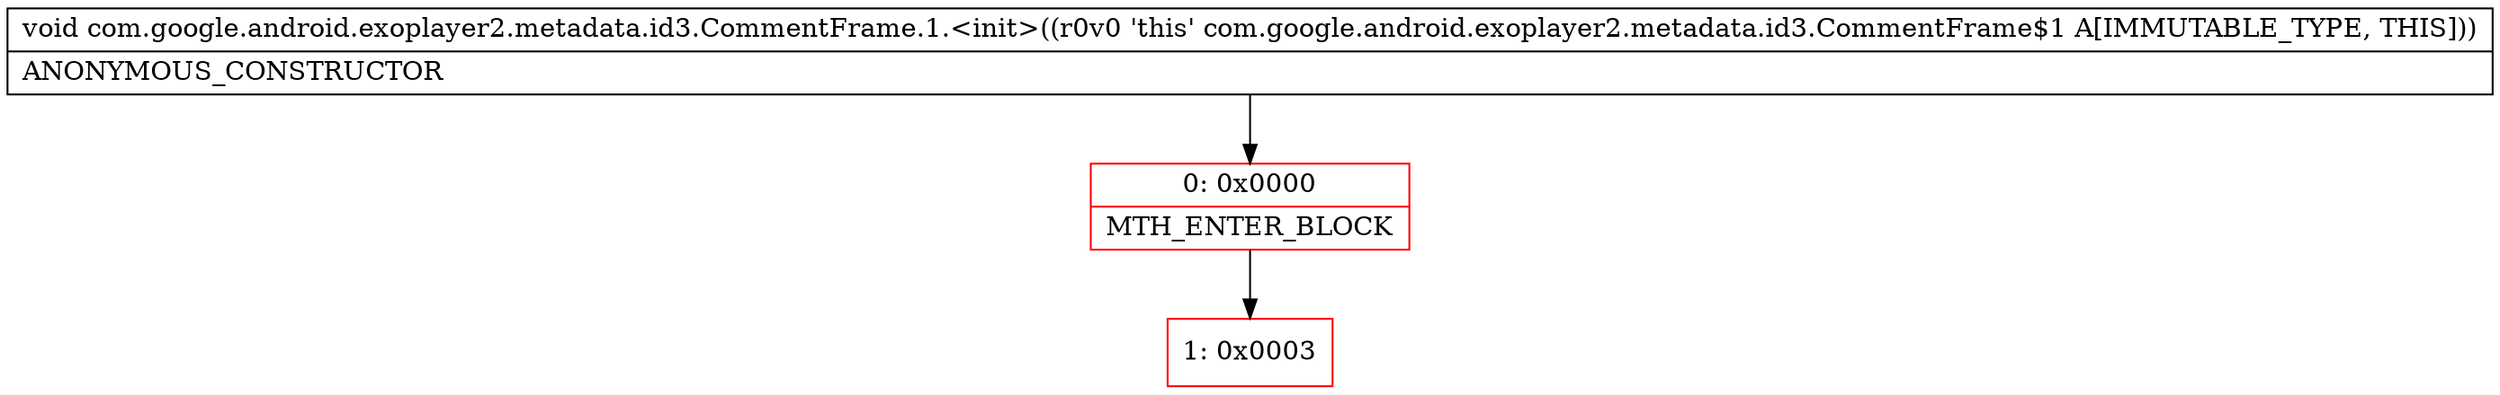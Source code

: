 digraph "CFG forcom.google.android.exoplayer2.metadata.id3.CommentFrame.1.\<init\>()V" {
subgraph cluster_Region_1722492413 {
label = "R(0)";
node [shape=record,color=blue];
}
Node_0 [shape=record,color=red,label="{0\:\ 0x0000|MTH_ENTER_BLOCK\l}"];
Node_1 [shape=record,color=red,label="{1\:\ 0x0003}"];
MethodNode[shape=record,label="{void com.google.android.exoplayer2.metadata.id3.CommentFrame.1.\<init\>((r0v0 'this' com.google.android.exoplayer2.metadata.id3.CommentFrame$1 A[IMMUTABLE_TYPE, THIS]))  | ANONYMOUS_CONSTRUCTOR\l}"];
MethodNode -> Node_0;
Node_0 -> Node_1;
}

